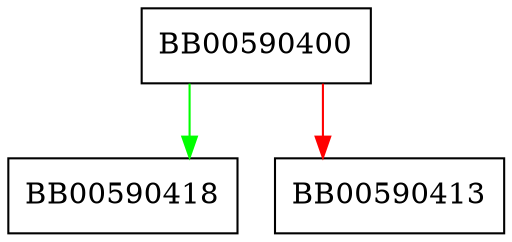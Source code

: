 digraph ossl_ecdsa_sign_setup {
  node [shape="box"];
  graph [splines=ortho];
  BB00590400 -> BB00590418 [color="green"];
  BB00590400 -> BB00590413 [color="red"];
}
